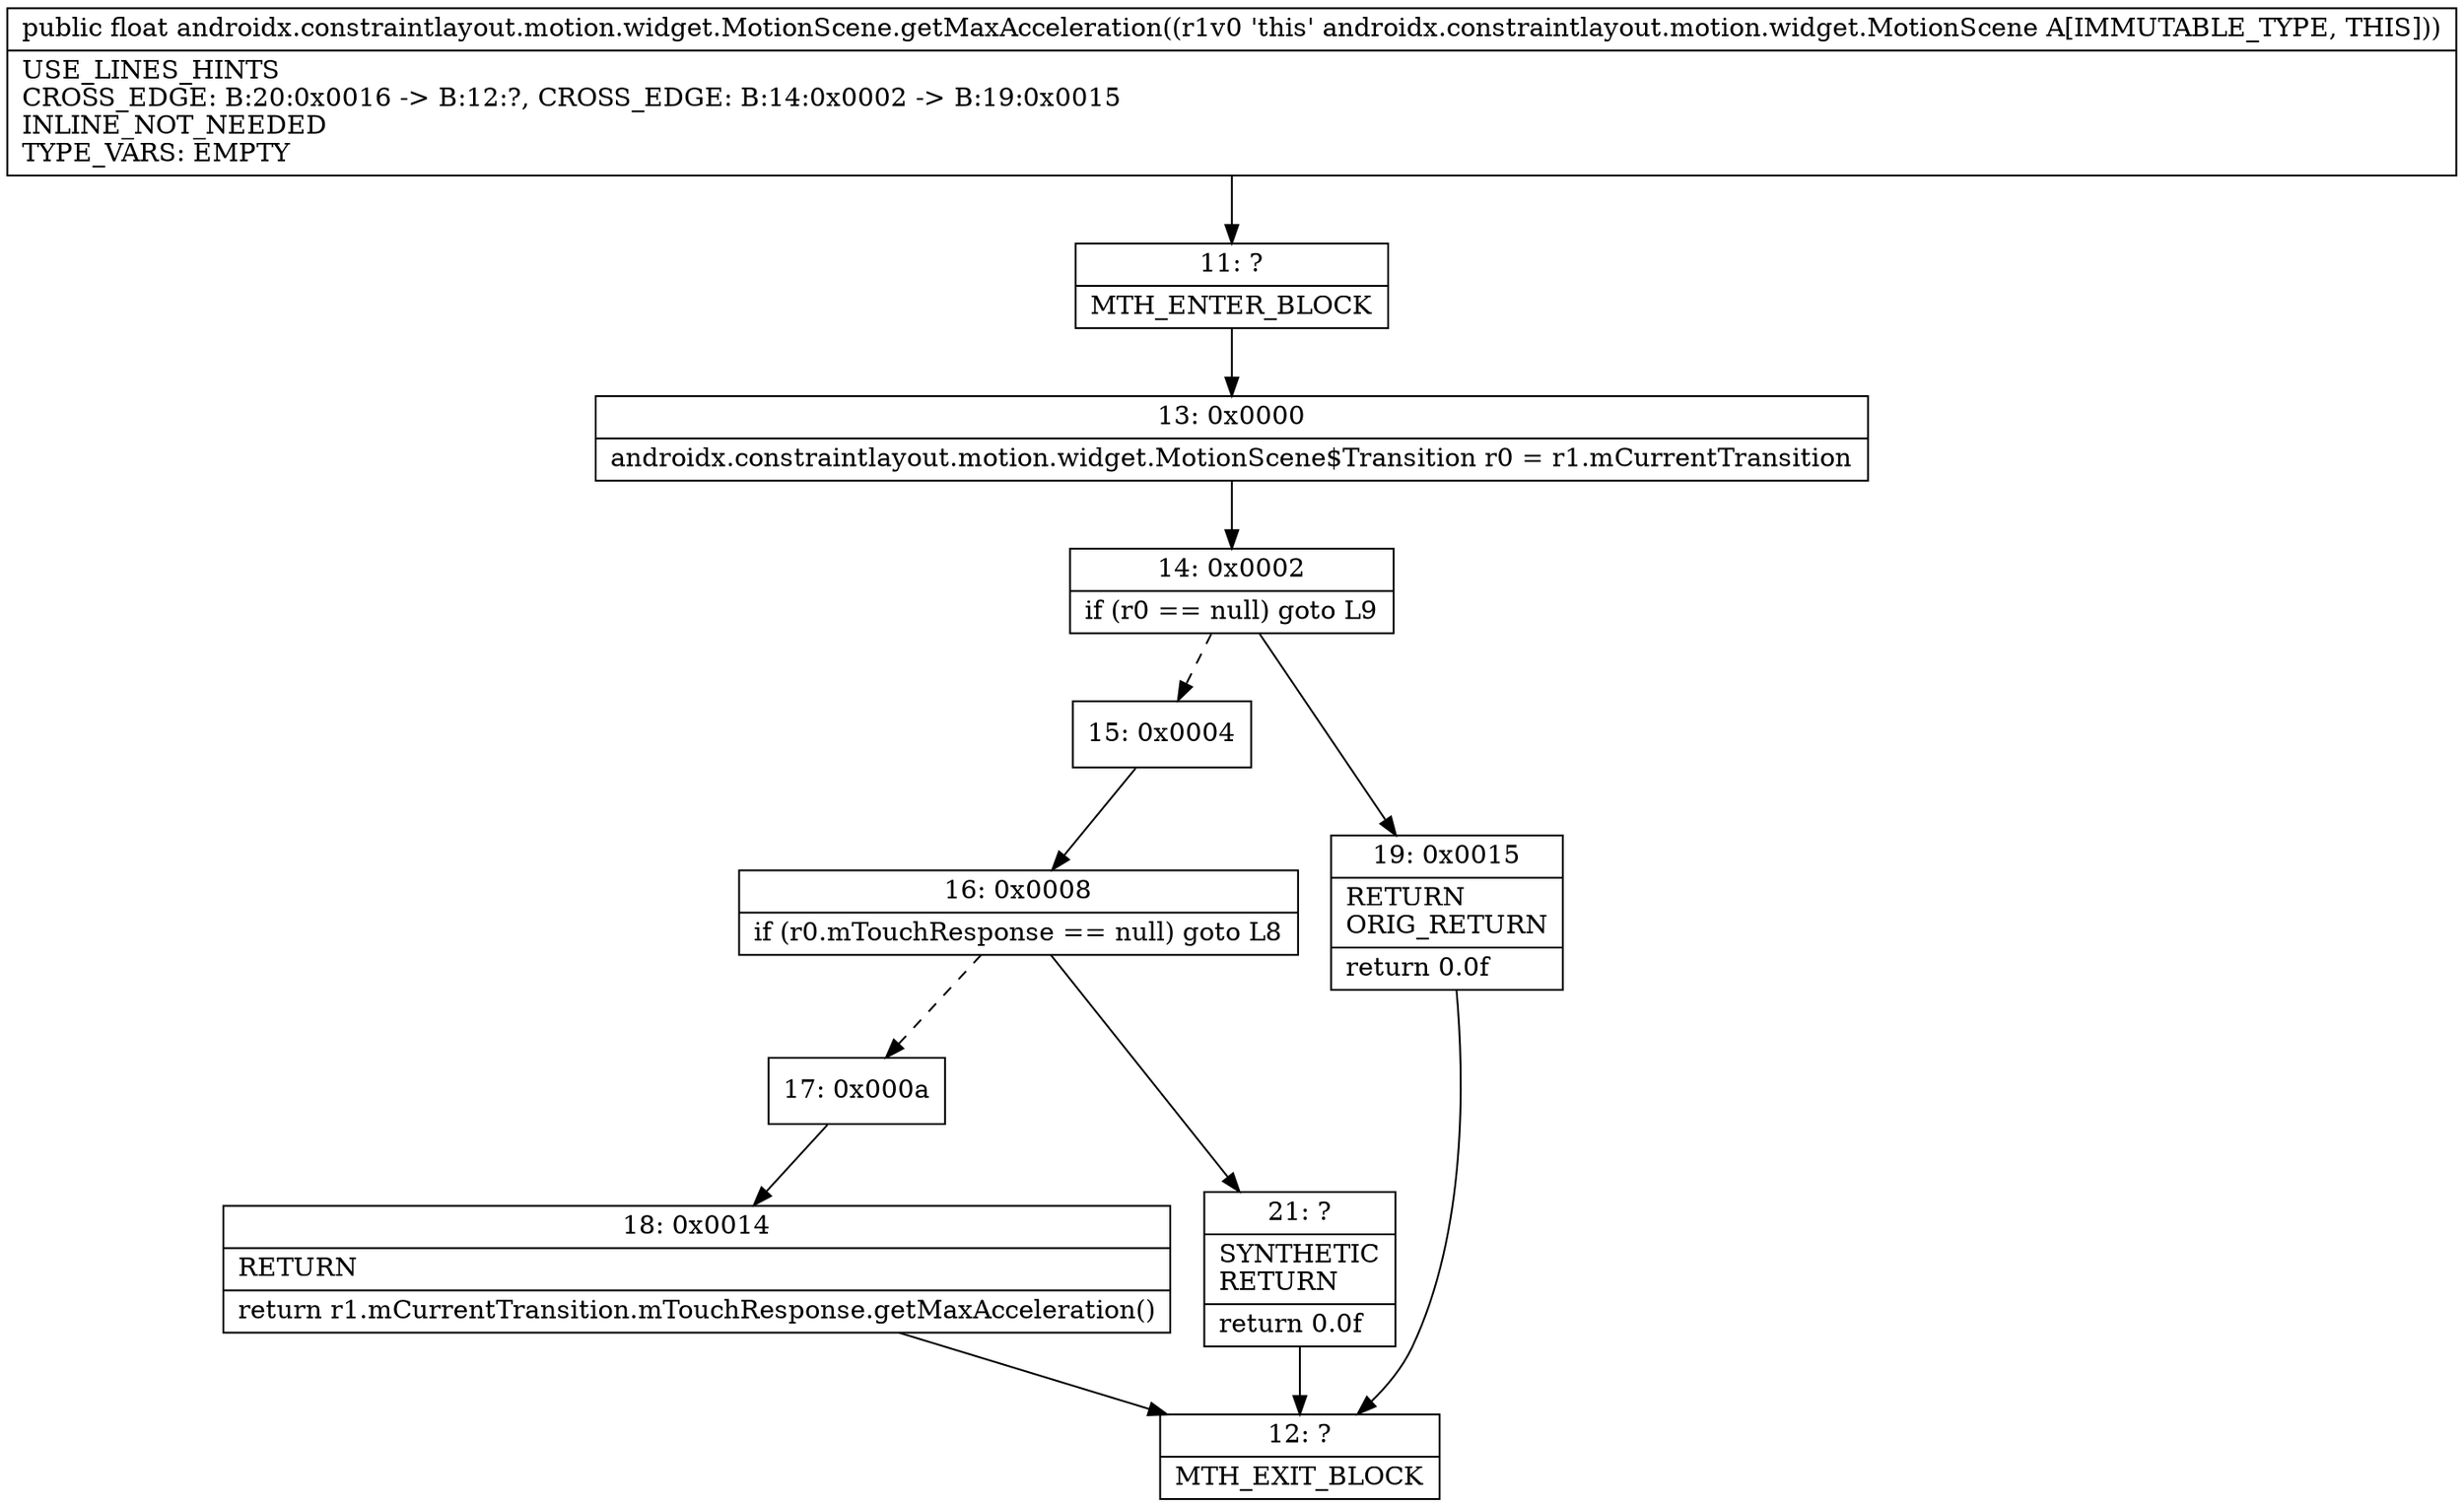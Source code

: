 digraph "CFG forandroidx.constraintlayout.motion.widget.MotionScene.getMaxAcceleration()F" {
Node_11 [shape=record,label="{11\:\ ?|MTH_ENTER_BLOCK\l}"];
Node_13 [shape=record,label="{13\:\ 0x0000|androidx.constraintlayout.motion.widget.MotionScene$Transition r0 = r1.mCurrentTransition\l}"];
Node_14 [shape=record,label="{14\:\ 0x0002|if (r0 == null) goto L9\l}"];
Node_15 [shape=record,label="{15\:\ 0x0004}"];
Node_16 [shape=record,label="{16\:\ 0x0008|if (r0.mTouchResponse == null) goto L8\l}"];
Node_17 [shape=record,label="{17\:\ 0x000a}"];
Node_18 [shape=record,label="{18\:\ 0x0014|RETURN\l|return r1.mCurrentTransition.mTouchResponse.getMaxAcceleration()\l}"];
Node_12 [shape=record,label="{12\:\ ?|MTH_EXIT_BLOCK\l}"];
Node_21 [shape=record,label="{21\:\ ?|SYNTHETIC\lRETURN\l|return 0.0f\l}"];
Node_19 [shape=record,label="{19\:\ 0x0015|RETURN\lORIG_RETURN\l|return 0.0f\l}"];
MethodNode[shape=record,label="{public float androidx.constraintlayout.motion.widget.MotionScene.getMaxAcceleration((r1v0 'this' androidx.constraintlayout.motion.widget.MotionScene A[IMMUTABLE_TYPE, THIS]))  | USE_LINES_HINTS\lCROSS_EDGE: B:20:0x0016 \-\> B:12:?, CROSS_EDGE: B:14:0x0002 \-\> B:19:0x0015\lINLINE_NOT_NEEDED\lTYPE_VARS: EMPTY\l}"];
MethodNode -> Node_11;Node_11 -> Node_13;
Node_13 -> Node_14;
Node_14 -> Node_15[style=dashed];
Node_14 -> Node_19;
Node_15 -> Node_16;
Node_16 -> Node_17[style=dashed];
Node_16 -> Node_21;
Node_17 -> Node_18;
Node_18 -> Node_12;
Node_21 -> Node_12;
Node_19 -> Node_12;
}

